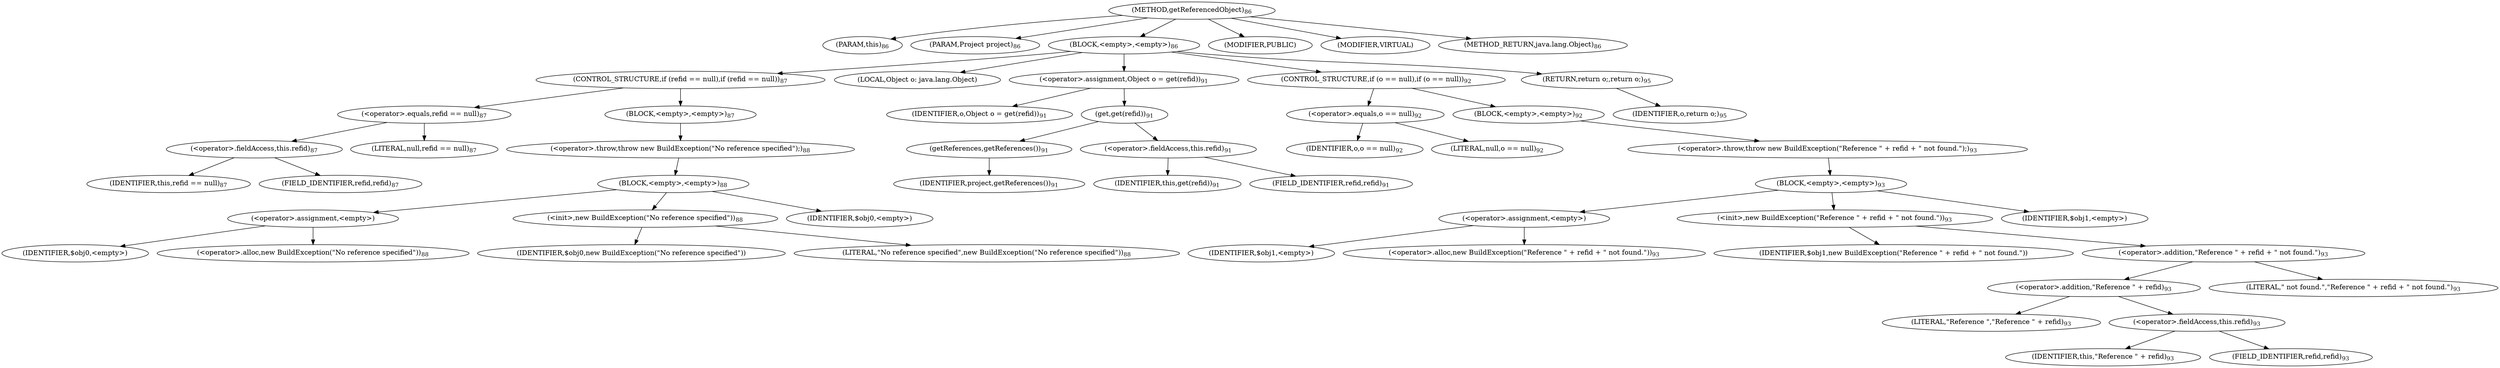 digraph "getReferencedObject" {  
"63" [label = <(METHOD,getReferencedObject)<SUB>86</SUB>> ]
"64" [label = <(PARAM,this)<SUB>86</SUB>> ]
"65" [label = <(PARAM,Project project)<SUB>86</SUB>> ]
"66" [label = <(BLOCK,&lt;empty&gt;,&lt;empty&gt;)<SUB>86</SUB>> ]
"67" [label = <(CONTROL_STRUCTURE,if (refid == null),if (refid == null))<SUB>87</SUB>> ]
"68" [label = <(&lt;operator&gt;.equals,refid == null)<SUB>87</SUB>> ]
"69" [label = <(&lt;operator&gt;.fieldAccess,this.refid)<SUB>87</SUB>> ]
"70" [label = <(IDENTIFIER,this,refid == null)<SUB>87</SUB>> ]
"71" [label = <(FIELD_IDENTIFIER,refid,refid)<SUB>87</SUB>> ]
"72" [label = <(LITERAL,null,refid == null)<SUB>87</SUB>> ]
"73" [label = <(BLOCK,&lt;empty&gt;,&lt;empty&gt;)<SUB>87</SUB>> ]
"74" [label = <(&lt;operator&gt;.throw,throw new BuildException(&quot;No reference specified&quot;);)<SUB>88</SUB>> ]
"75" [label = <(BLOCK,&lt;empty&gt;,&lt;empty&gt;)<SUB>88</SUB>> ]
"76" [label = <(&lt;operator&gt;.assignment,&lt;empty&gt;)> ]
"77" [label = <(IDENTIFIER,$obj0,&lt;empty&gt;)> ]
"78" [label = <(&lt;operator&gt;.alloc,new BuildException(&quot;No reference specified&quot;))<SUB>88</SUB>> ]
"79" [label = <(&lt;init&gt;,new BuildException(&quot;No reference specified&quot;))<SUB>88</SUB>> ]
"80" [label = <(IDENTIFIER,$obj0,new BuildException(&quot;No reference specified&quot;))> ]
"81" [label = <(LITERAL,&quot;No reference specified&quot;,new BuildException(&quot;No reference specified&quot;))<SUB>88</SUB>> ]
"82" [label = <(IDENTIFIER,$obj0,&lt;empty&gt;)> ]
"83" [label = <(LOCAL,Object o: java.lang.Object)> ]
"84" [label = <(&lt;operator&gt;.assignment,Object o = get(refid))<SUB>91</SUB>> ]
"85" [label = <(IDENTIFIER,o,Object o = get(refid))<SUB>91</SUB>> ]
"86" [label = <(get,get(refid))<SUB>91</SUB>> ]
"87" [label = <(getReferences,getReferences())<SUB>91</SUB>> ]
"88" [label = <(IDENTIFIER,project,getReferences())<SUB>91</SUB>> ]
"89" [label = <(&lt;operator&gt;.fieldAccess,this.refid)<SUB>91</SUB>> ]
"90" [label = <(IDENTIFIER,this,get(refid))<SUB>91</SUB>> ]
"91" [label = <(FIELD_IDENTIFIER,refid,refid)<SUB>91</SUB>> ]
"92" [label = <(CONTROL_STRUCTURE,if (o == null),if (o == null))<SUB>92</SUB>> ]
"93" [label = <(&lt;operator&gt;.equals,o == null)<SUB>92</SUB>> ]
"94" [label = <(IDENTIFIER,o,o == null)<SUB>92</SUB>> ]
"95" [label = <(LITERAL,null,o == null)<SUB>92</SUB>> ]
"96" [label = <(BLOCK,&lt;empty&gt;,&lt;empty&gt;)<SUB>92</SUB>> ]
"97" [label = <(&lt;operator&gt;.throw,throw new BuildException(&quot;Reference &quot; + refid + &quot; not found.&quot;);)<SUB>93</SUB>> ]
"98" [label = <(BLOCK,&lt;empty&gt;,&lt;empty&gt;)<SUB>93</SUB>> ]
"99" [label = <(&lt;operator&gt;.assignment,&lt;empty&gt;)> ]
"100" [label = <(IDENTIFIER,$obj1,&lt;empty&gt;)> ]
"101" [label = <(&lt;operator&gt;.alloc,new BuildException(&quot;Reference &quot; + refid + &quot; not found.&quot;))<SUB>93</SUB>> ]
"102" [label = <(&lt;init&gt;,new BuildException(&quot;Reference &quot; + refid + &quot; not found.&quot;))<SUB>93</SUB>> ]
"103" [label = <(IDENTIFIER,$obj1,new BuildException(&quot;Reference &quot; + refid + &quot; not found.&quot;))> ]
"104" [label = <(&lt;operator&gt;.addition,&quot;Reference &quot; + refid + &quot; not found.&quot;)<SUB>93</SUB>> ]
"105" [label = <(&lt;operator&gt;.addition,&quot;Reference &quot; + refid)<SUB>93</SUB>> ]
"106" [label = <(LITERAL,&quot;Reference &quot;,&quot;Reference &quot; + refid)<SUB>93</SUB>> ]
"107" [label = <(&lt;operator&gt;.fieldAccess,this.refid)<SUB>93</SUB>> ]
"108" [label = <(IDENTIFIER,this,&quot;Reference &quot; + refid)<SUB>93</SUB>> ]
"109" [label = <(FIELD_IDENTIFIER,refid,refid)<SUB>93</SUB>> ]
"110" [label = <(LITERAL,&quot; not found.&quot;,&quot;Reference &quot; + refid + &quot; not found.&quot;)<SUB>93</SUB>> ]
"111" [label = <(IDENTIFIER,$obj1,&lt;empty&gt;)> ]
"112" [label = <(RETURN,return o;,return o;)<SUB>95</SUB>> ]
"113" [label = <(IDENTIFIER,o,return o;)<SUB>95</SUB>> ]
"114" [label = <(MODIFIER,PUBLIC)> ]
"115" [label = <(MODIFIER,VIRTUAL)> ]
"116" [label = <(METHOD_RETURN,java.lang.Object)<SUB>86</SUB>> ]
  "63" -> "64" 
  "63" -> "65" 
  "63" -> "66" 
  "63" -> "114" 
  "63" -> "115" 
  "63" -> "116" 
  "66" -> "67" 
  "66" -> "83" 
  "66" -> "84" 
  "66" -> "92" 
  "66" -> "112" 
  "67" -> "68" 
  "67" -> "73" 
  "68" -> "69" 
  "68" -> "72" 
  "69" -> "70" 
  "69" -> "71" 
  "73" -> "74" 
  "74" -> "75" 
  "75" -> "76" 
  "75" -> "79" 
  "75" -> "82" 
  "76" -> "77" 
  "76" -> "78" 
  "79" -> "80" 
  "79" -> "81" 
  "84" -> "85" 
  "84" -> "86" 
  "86" -> "87" 
  "86" -> "89" 
  "87" -> "88" 
  "89" -> "90" 
  "89" -> "91" 
  "92" -> "93" 
  "92" -> "96" 
  "93" -> "94" 
  "93" -> "95" 
  "96" -> "97" 
  "97" -> "98" 
  "98" -> "99" 
  "98" -> "102" 
  "98" -> "111" 
  "99" -> "100" 
  "99" -> "101" 
  "102" -> "103" 
  "102" -> "104" 
  "104" -> "105" 
  "104" -> "110" 
  "105" -> "106" 
  "105" -> "107" 
  "107" -> "108" 
  "107" -> "109" 
  "112" -> "113" 
}
